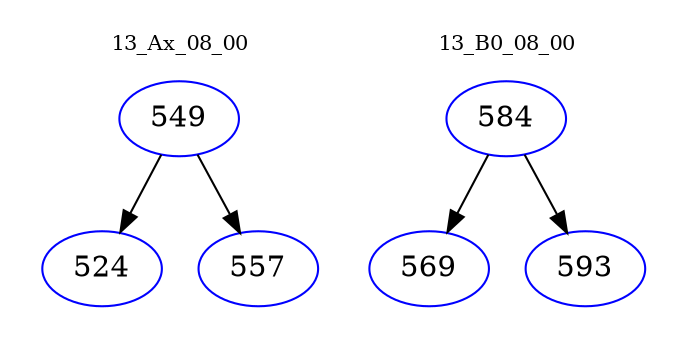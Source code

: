digraph{
subgraph cluster_0 {
color = white
label = "13_Ax_08_00";
fontsize=10;
T0_549 [label="549", color="blue"]
T0_549 -> T0_524 [color="black"]
T0_524 [label="524", color="blue"]
T0_549 -> T0_557 [color="black"]
T0_557 [label="557", color="blue"]
}
subgraph cluster_1 {
color = white
label = "13_B0_08_00";
fontsize=10;
T1_584 [label="584", color="blue"]
T1_584 -> T1_569 [color="black"]
T1_569 [label="569", color="blue"]
T1_584 -> T1_593 [color="black"]
T1_593 [label="593", color="blue"]
}
}
